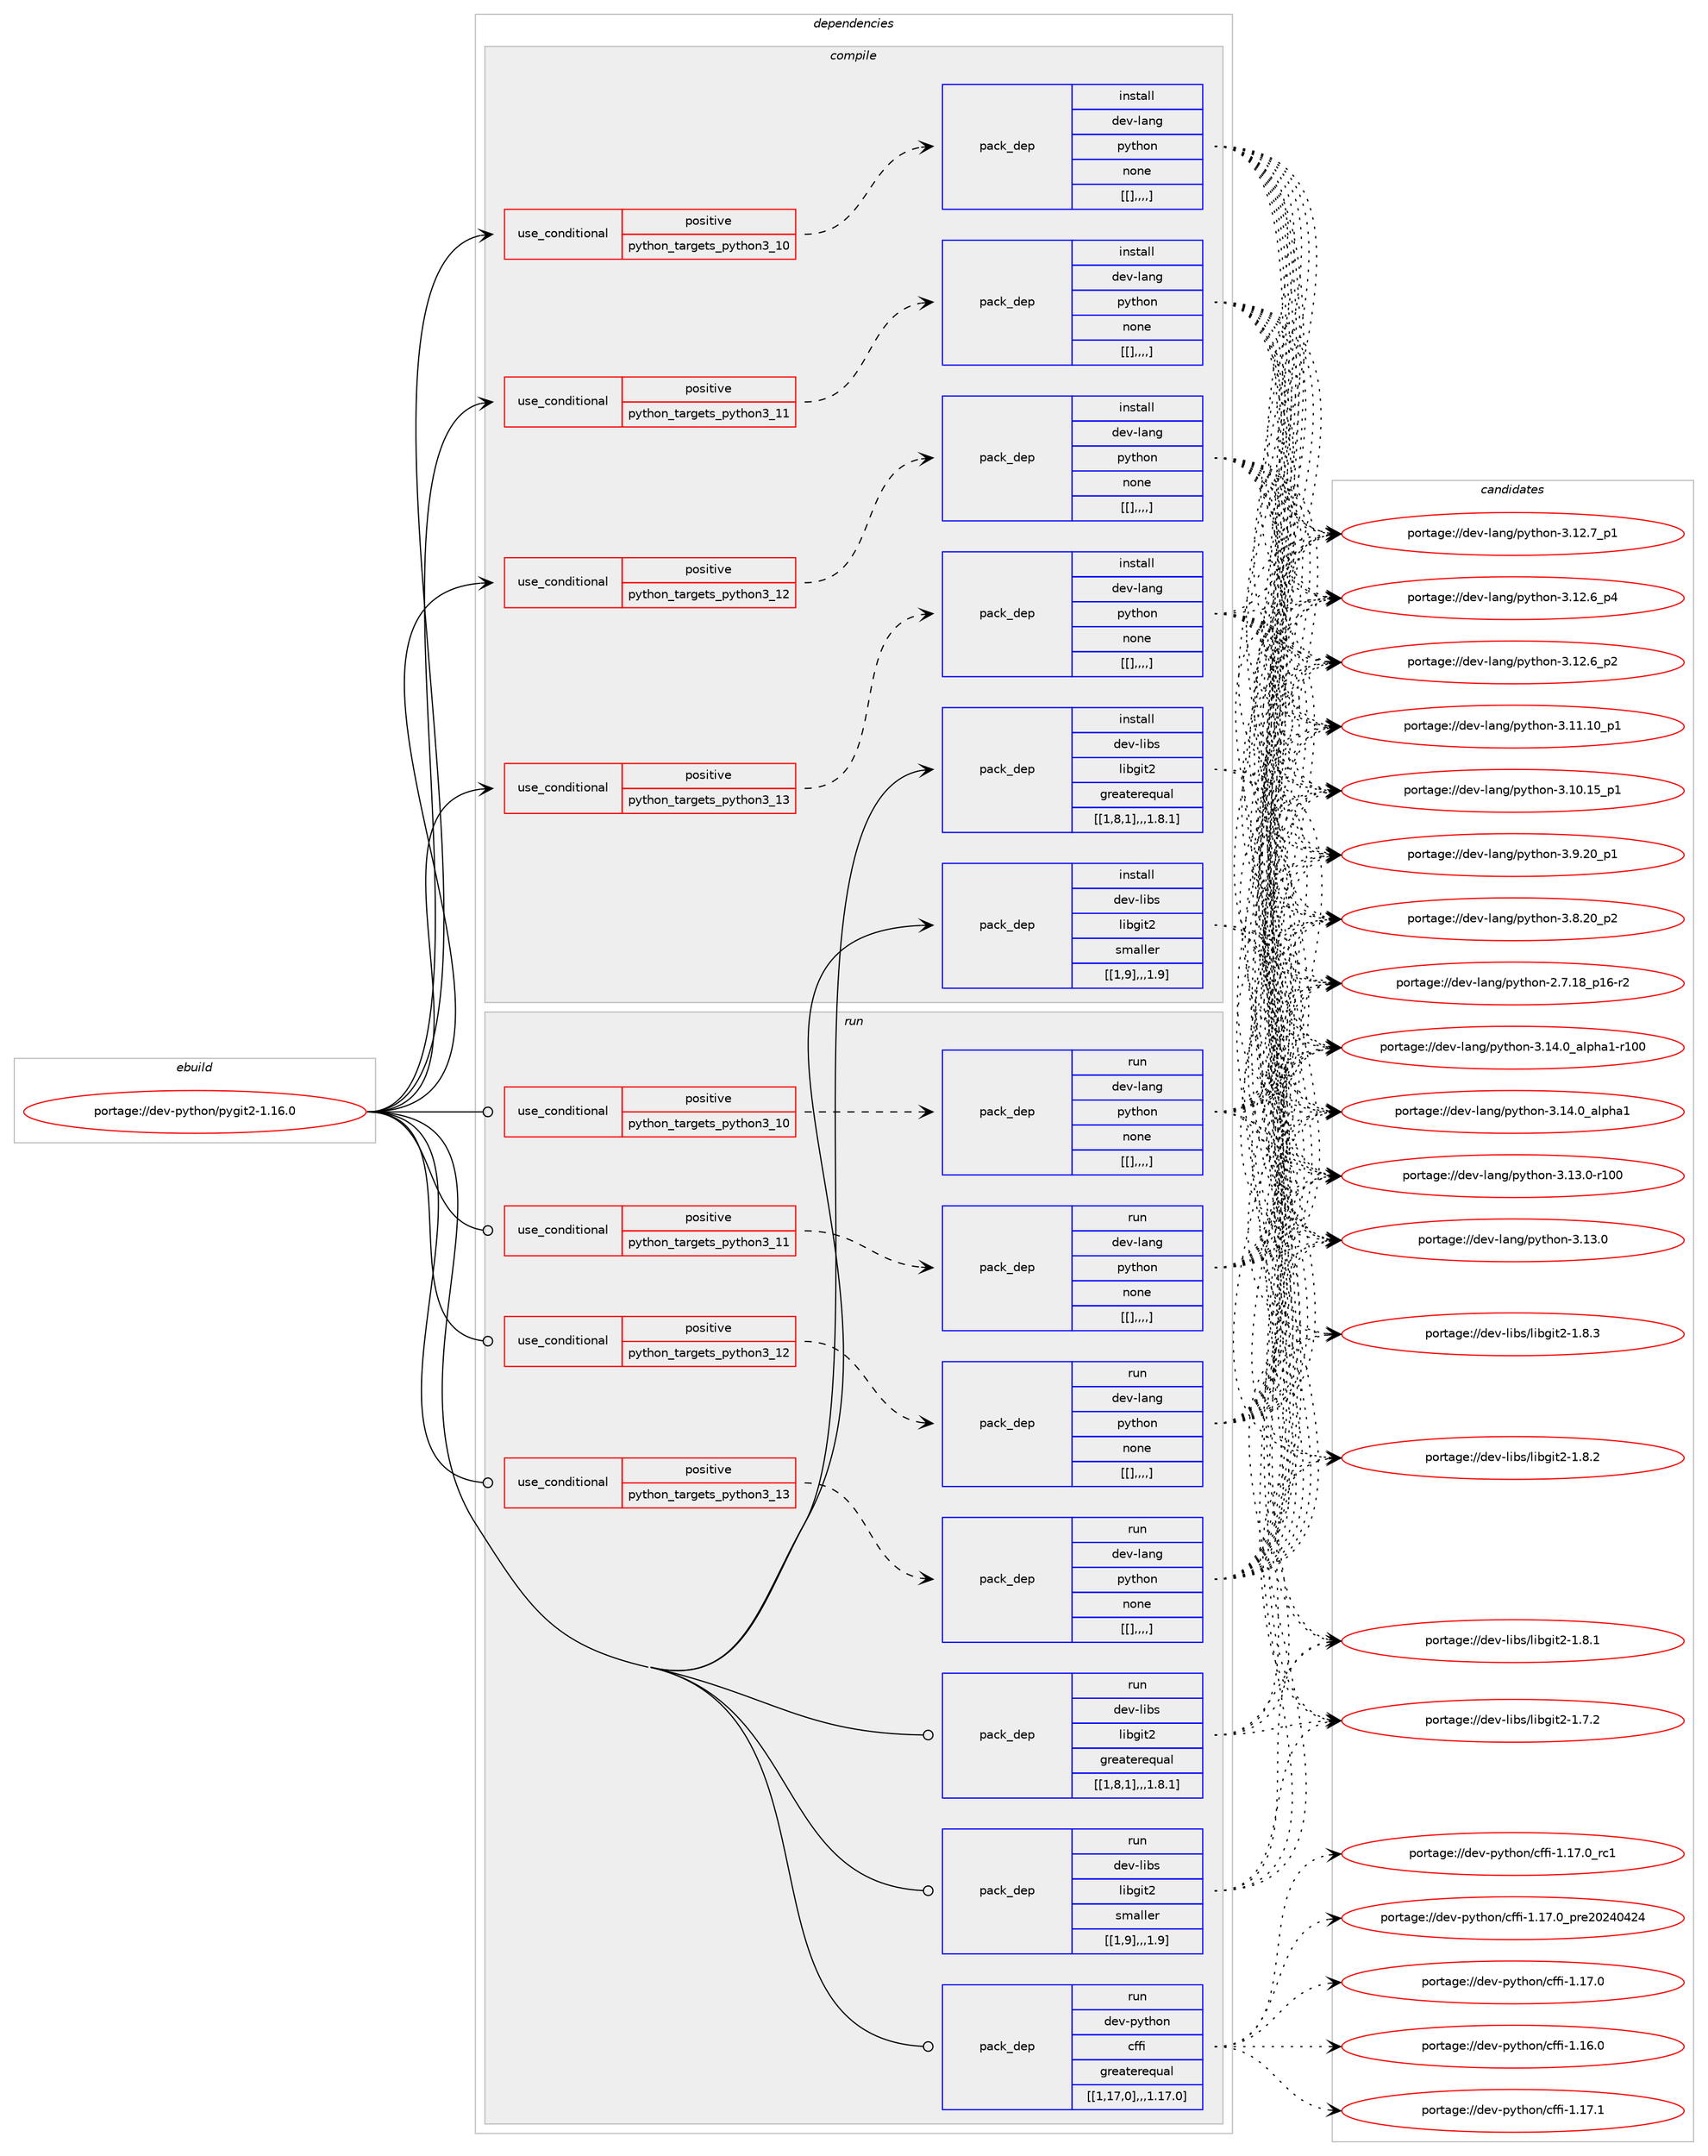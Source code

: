 digraph prolog {

# *************
# Graph options
# *************

newrank=true;
concentrate=true;
compound=true;
graph [rankdir=LR,fontname=Helvetica,fontsize=10,ranksep=1.5];#, ranksep=2.5, nodesep=0.2];
edge  [arrowhead=vee];
node  [fontname=Helvetica,fontsize=10];

# **********
# The ebuild
# **********

subgraph cluster_leftcol {
color=gray;
label=<<i>ebuild</i>>;
id [label="portage://dev-python/pygit2-1.16.0", color=red, width=4, href="../dev-python/pygit2-1.16.0.svg"];
}

# ****************
# The dependencies
# ****************

subgraph cluster_midcol {
color=gray;
label=<<i>dependencies</i>>;
subgraph cluster_compile {
fillcolor="#eeeeee";
style=filled;
label=<<i>compile</i>>;
subgraph cond39534 {
dependency163265 [label=<<TABLE BORDER="0" CELLBORDER="1" CELLSPACING="0" CELLPADDING="4"><TR><TD ROWSPAN="3" CELLPADDING="10">use_conditional</TD></TR><TR><TD>positive</TD></TR><TR><TD>python_targets_python3_10</TD></TR></TABLE>>, shape=none, color=red];
subgraph pack122387 {
dependency163268 [label=<<TABLE BORDER="0" CELLBORDER="1" CELLSPACING="0" CELLPADDING="4" WIDTH="220"><TR><TD ROWSPAN="6" CELLPADDING="30">pack_dep</TD></TR><TR><TD WIDTH="110">install</TD></TR><TR><TD>dev-lang</TD></TR><TR><TD>python</TD></TR><TR><TD>none</TD></TR><TR><TD>[[],,,,]</TD></TR></TABLE>>, shape=none, color=blue];
}
dependency163265:e -> dependency163268:w [weight=20,style="dashed",arrowhead="vee"];
}
id:e -> dependency163265:w [weight=20,style="solid",arrowhead="vee"];
subgraph cond39563 {
dependency163364 [label=<<TABLE BORDER="0" CELLBORDER="1" CELLSPACING="0" CELLPADDING="4"><TR><TD ROWSPAN="3" CELLPADDING="10">use_conditional</TD></TR><TR><TD>positive</TD></TR><TR><TD>python_targets_python3_11</TD></TR></TABLE>>, shape=none, color=red];
subgraph pack122447 {
dependency163380 [label=<<TABLE BORDER="0" CELLBORDER="1" CELLSPACING="0" CELLPADDING="4" WIDTH="220"><TR><TD ROWSPAN="6" CELLPADDING="30">pack_dep</TD></TR><TR><TD WIDTH="110">install</TD></TR><TR><TD>dev-lang</TD></TR><TR><TD>python</TD></TR><TR><TD>none</TD></TR><TR><TD>[[],,,,]</TD></TR></TABLE>>, shape=none, color=blue];
}
dependency163364:e -> dependency163380:w [weight=20,style="dashed",arrowhead="vee"];
}
id:e -> dependency163364:w [weight=20,style="solid",arrowhead="vee"];
subgraph cond39626 {
dependency163419 [label=<<TABLE BORDER="0" CELLBORDER="1" CELLSPACING="0" CELLPADDING="4"><TR><TD ROWSPAN="3" CELLPADDING="10">use_conditional</TD></TR><TR><TD>positive</TD></TR><TR><TD>python_targets_python3_12</TD></TR></TABLE>>, shape=none, color=red];
subgraph pack122475 {
dependency163476 [label=<<TABLE BORDER="0" CELLBORDER="1" CELLSPACING="0" CELLPADDING="4" WIDTH="220"><TR><TD ROWSPAN="6" CELLPADDING="30">pack_dep</TD></TR><TR><TD WIDTH="110">install</TD></TR><TR><TD>dev-lang</TD></TR><TR><TD>python</TD></TR><TR><TD>none</TD></TR><TR><TD>[[],,,,]</TD></TR></TABLE>>, shape=none, color=blue];
}
dependency163419:e -> dependency163476:w [weight=20,style="dashed",arrowhead="vee"];
}
id:e -> dependency163419:w [weight=20,style="solid",arrowhead="vee"];
subgraph cond39669 {
dependency163519 [label=<<TABLE BORDER="0" CELLBORDER="1" CELLSPACING="0" CELLPADDING="4"><TR><TD ROWSPAN="3" CELLPADDING="10">use_conditional</TD></TR><TR><TD>positive</TD></TR><TR><TD>python_targets_python3_13</TD></TR></TABLE>>, shape=none, color=red];
subgraph pack122539 {
dependency163667 [label=<<TABLE BORDER="0" CELLBORDER="1" CELLSPACING="0" CELLPADDING="4" WIDTH="220"><TR><TD ROWSPAN="6" CELLPADDING="30">pack_dep</TD></TR><TR><TD WIDTH="110">install</TD></TR><TR><TD>dev-lang</TD></TR><TR><TD>python</TD></TR><TR><TD>none</TD></TR><TR><TD>[[],,,,]</TD></TR></TABLE>>, shape=none, color=blue];
}
dependency163519:e -> dependency163667:w [weight=20,style="dashed",arrowhead="vee"];
}
id:e -> dependency163519:w [weight=20,style="solid",arrowhead="vee"];
subgraph pack122622 {
dependency163671 [label=<<TABLE BORDER="0" CELLBORDER="1" CELLSPACING="0" CELLPADDING="4" WIDTH="220"><TR><TD ROWSPAN="6" CELLPADDING="30">pack_dep</TD></TR><TR><TD WIDTH="110">install</TD></TR><TR><TD>dev-libs</TD></TR><TR><TD>libgit2</TD></TR><TR><TD>greaterequal</TD></TR><TR><TD>[[1,8,1],,,1.8.1]</TD></TR></TABLE>>, shape=none, color=blue];
}
id:e -> dependency163671:w [weight=20,style="solid",arrowhead="vee"];
subgraph pack122624 {
dependency163696 [label=<<TABLE BORDER="0" CELLBORDER="1" CELLSPACING="0" CELLPADDING="4" WIDTH="220"><TR><TD ROWSPAN="6" CELLPADDING="30">pack_dep</TD></TR><TR><TD WIDTH="110">install</TD></TR><TR><TD>dev-libs</TD></TR><TR><TD>libgit2</TD></TR><TR><TD>smaller</TD></TR><TR><TD>[[1,9],,,1.9]</TD></TR></TABLE>>, shape=none, color=blue];
}
id:e -> dependency163696:w [weight=20,style="solid",arrowhead="vee"];
}
subgraph cluster_compileandrun {
fillcolor="#eeeeee";
style=filled;
label=<<i>compile and run</i>>;
}
subgraph cluster_run {
fillcolor="#eeeeee";
style=filled;
label=<<i>run</i>>;
subgraph cond39746 {
dependency163755 [label=<<TABLE BORDER="0" CELLBORDER="1" CELLSPACING="0" CELLPADDING="4"><TR><TD ROWSPAN="3" CELLPADDING="10">use_conditional</TD></TR><TR><TD>positive</TD></TR><TR><TD>python_targets_python3_10</TD></TR></TABLE>>, shape=none, color=red];
subgraph pack122665 {
dependency163774 [label=<<TABLE BORDER="0" CELLBORDER="1" CELLSPACING="0" CELLPADDING="4" WIDTH="220"><TR><TD ROWSPAN="6" CELLPADDING="30">pack_dep</TD></TR><TR><TD WIDTH="110">run</TD></TR><TR><TD>dev-lang</TD></TR><TR><TD>python</TD></TR><TR><TD>none</TD></TR><TR><TD>[[],,,,]</TD></TR></TABLE>>, shape=none, color=blue];
}
dependency163755:e -> dependency163774:w [weight=20,style="dashed",arrowhead="vee"];
}
id:e -> dependency163755:w [weight=20,style="solid",arrowhead="odot"];
subgraph cond39780 {
dependency163788 [label=<<TABLE BORDER="0" CELLBORDER="1" CELLSPACING="0" CELLPADDING="4"><TR><TD ROWSPAN="3" CELLPADDING="10">use_conditional</TD></TR><TR><TD>positive</TD></TR><TR><TD>python_targets_python3_11</TD></TR></TABLE>>, shape=none, color=red];
subgraph pack122697 {
dependency163814 [label=<<TABLE BORDER="0" CELLBORDER="1" CELLSPACING="0" CELLPADDING="4" WIDTH="220"><TR><TD ROWSPAN="6" CELLPADDING="30">pack_dep</TD></TR><TR><TD WIDTH="110">run</TD></TR><TR><TD>dev-lang</TD></TR><TR><TD>python</TD></TR><TR><TD>none</TD></TR><TR><TD>[[],,,,]</TD></TR></TABLE>>, shape=none, color=blue];
}
dependency163788:e -> dependency163814:w [weight=20,style="dashed",arrowhead="vee"];
}
id:e -> dependency163788:w [weight=20,style="solid",arrowhead="odot"];
subgraph cond39797 {
dependency163820 [label=<<TABLE BORDER="0" CELLBORDER="1" CELLSPACING="0" CELLPADDING="4"><TR><TD ROWSPAN="3" CELLPADDING="10">use_conditional</TD></TR><TR><TD>positive</TD></TR><TR><TD>python_targets_python3_12</TD></TR></TABLE>>, shape=none, color=red];
subgraph pack122701 {
dependency163823 [label=<<TABLE BORDER="0" CELLBORDER="1" CELLSPACING="0" CELLPADDING="4" WIDTH="220"><TR><TD ROWSPAN="6" CELLPADDING="30">pack_dep</TD></TR><TR><TD WIDTH="110">run</TD></TR><TR><TD>dev-lang</TD></TR><TR><TD>python</TD></TR><TR><TD>none</TD></TR><TR><TD>[[],,,,]</TD></TR></TABLE>>, shape=none, color=blue];
}
dependency163820:e -> dependency163823:w [weight=20,style="dashed",arrowhead="vee"];
}
id:e -> dependency163820:w [weight=20,style="solid",arrowhead="odot"];
subgraph cond39831 {
dependency163896 [label=<<TABLE BORDER="0" CELLBORDER="1" CELLSPACING="0" CELLPADDING="4"><TR><TD ROWSPAN="3" CELLPADDING="10">use_conditional</TD></TR><TR><TD>positive</TD></TR><TR><TD>python_targets_python3_13</TD></TR></TABLE>>, shape=none, color=red];
subgraph pack122759 {
dependency163938 [label=<<TABLE BORDER="0" CELLBORDER="1" CELLSPACING="0" CELLPADDING="4" WIDTH="220"><TR><TD ROWSPAN="6" CELLPADDING="30">pack_dep</TD></TR><TR><TD WIDTH="110">run</TD></TR><TR><TD>dev-lang</TD></TR><TR><TD>python</TD></TR><TR><TD>none</TD></TR><TR><TD>[[],,,,]</TD></TR></TABLE>>, shape=none, color=blue];
}
dependency163896:e -> dependency163938:w [weight=20,style="dashed",arrowhead="vee"];
}
id:e -> dependency163896:w [weight=20,style="solid",arrowhead="odot"];
subgraph pack122770 {
dependency163945 [label=<<TABLE BORDER="0" CELLBORDER="1" CELLSPACING="0" CELLPADDING="4" WIDTH="220"><TR><TD ROWSPAN="6" CELLPADDING="30">pack_dep</TD></TR><TR><TD WIDTH="110">run</TD></TR><TR><TD>dev-libs</TD></TR><TR><TD>libgit2</TD></TR><TR><TD>greaterequal</TD></TR><TR><TD>[[1,8,1],,,1.8.1]</TD></TR></TABLE>>, shape=none, color=blue];
}
id:e -> dependency163945:w [weight=20,style="solid",arrowhead="odot"];
subgraph pack122789 {
dependency164004 [label=<<TABLE BORDER="0" CELLBORDER="1" CELLSPACING="0" CELLPADDING="4" WIDTH="220"><TR><TD ROWSPAN="6" CELLPADDING="30">pack_dep</TD></TR><TR><TD WIDTH="110">run</TD></TR><TR><TD>dev-libs</TD></TR><TR><TD>libgit2</TD></TR><TR><TD>smaller</TD></TR><TR><TD>[[1,9],,,1.9]</TD></TR></TABLE>>, shape=none, color=blue];
}
id:e -> dependency164004:w [weight=20,style="solid",arrowhead="odot"];
subgraph pack122843 {
dependency164066 [label=<<TABLE BORDER="0" CELLBORDER="1" CELLSPACING="0" CELLPADDING="4" WIDTH="220"><TR><TD ROWSPAN="6" CELLPADDING="30">pack_dep</TD></TR><TR><TD WIDTH="110">run</TD></TR><TR><TD>dev-python</TD></TR><TR><TD>cffi</TD></TR><TR><TD>greaterequal</TD></TR><TR><TD>[[1,17,0],,,1.17.0]</TD></TR></TABLE>>, shape=none, color=blue];
}
id:e -> dependency164066:w [weight=20,style="solid",arrowhead="odot"];
}
}

# **************
# The candidates
# **************

subgraph cluster_choices {
rank=same;
color=gray;
label=<<i>candidates</i>>;

subgraph choice122558 {
color=black;
nodesep=1;
choice100101118451089711010347112121116104111110455146495246489597108112104974945114494848 [label="portage://dev-lang/python-3.14.0_alpha1-r100", color=red, width=4,href="../dev-lang/python-3.14.0_alpha1-r100.svg"];
choice1001011184510897110103471121211161041111104551464952464895971081121049749 [label="portage://dev-lang/python-3.14.0_alpha1", color=red, width=4,href="../dev-lang/python-3.14.0_alpha1.svg"];
choice1001011184510897110103471121211161041111104551464951464845114494848 [label="portage://dev-lang/python-3.13.0-r100", color=red, width=4,href="../dev-lang/python-3.13.0-r100.svg"];
choice10010111845108971101034711212111610411111045514649514648 [label="portage://dev-lang/python-3.13.0", color=red, width=4,href="../dev-lang/python-3.13.0.svg"];
choice100101118451089711010347112121116104111110455146495046559511249 [label="portage://dev-lang/python-3.12.7_p1", color=red, width=4,href="../dev-lang/python-3.12.7_p1.svg"];
choice100101118451089711010347112121116104111110455146495046549511252 [label="portage://dev-lang/python-3.12.6_p4", color=red, width=4,href="../dev-lang/python-3.12.6_p4.svg"];
choice100101118451089711010347112121116104111110455146495046549511250 [label="portage://dev-lang/python-3.12.6_p2", color=red, width=4,href="../dev-lang/python-3.12.6_p2.svg"];
choice10010111845108971101034711212111610411111045514649494649489511249 [label="portage://dev-lang/python-3.11.10_p1", color=red, width=4,href="../dev-lang/python-3.11.10_p1.svg"];
choice10010111845108971101034711212111610411111045514649484649539511249 [label="portage://dev-lang/python-3.10.15_p1", color=red, width=4,href="../dev-lang/python-3.10.15_p1.svg"];
choice100101118451089711010347112121116104111110455146574650489511249 [label="portage://dev-lang/python-3.9.20_p1", color=red, width=4,href="../dev-lang/python-3.9.20_p1.svg"];
choice100101118451089711010347112121116104111110455146564650489511250 [label="portage://dev-lang/python-3.8.20_p2", color=red, width=4,href="../dev-lang/python-3.8.20_p2.svg"];
choice100101118451089711010347112121116104111110455046554649569511249544511450 [label="portage://dev-lang/python-2.7.18_p16-r2", color=red, width=4,href="../dev-lang/python-2.7.18_p16-r2.svg"];
dependency163268:e -> choice100101118451089711010347112121116104111110455146495246489597108112104974945114494848:w [style=dotted,weight="100"];
dependency163268:e -> choice1001011184510897110103471121211161041111104551464952464895971081121049749:w [style=dotted,weight="100"];
dependency163268:e -> choice1001011184510897110103471121211161041111104551464951464845114494848:w [style=dotted,weight="100"];
dependency163268:e -> choice10010111845108971101034711212111610411111045514649514648:w [style=dotted,weight="100"];
dependency163268:e -> choice100101118451089711010347112121116104111110455146495046559511249:w [style=dotted,weight="100"];
dependency163268:e -> choice100101118451089711010347112121116104111110455146495046549511252:w [style=dotted,weight="100"];
dependency163268:e -> choice100101118451089711010347112121116104111110455146495046549511250:w [style=dotted,weight="100"];
dependency163268:e -> choice10010111845108971101034711212111610411111045514649494649489511249:w [style=dotted,weight="100"];
dependency163268:e -> choice10010111845108971101034711212111610411111045514649484649539511249:w [style=dotted,weight="100"];
dependency163268:e -> choice100101118451089711010347112121116104111110455146574650489511249:w [style=dotted,weight="100"];
dependency163268:e -> choice100101118451089711010347112121116104111110455146564650489511250:w [style=dotted,weight="100"];
dependency163268:e -> choice100101118451089711010347112121116104111110455046554649569511249544511450:w [style=dotted,weight="100"];
}
subgraph choice122567 {
color=black;
nodesep=1;
choice100101118451089711010347112121116104111110455146495246489597108112104974945114494848 [label="portage://dev-lang/python-3.14.0_alpha1-r100", color=red, width=4,href="../dev-lang/python-3.14.0_alpha1-r100.svg"];
choice1001011184510897110103471121211161041111104551464952464895971081121049749 [label="portage://dev-lang/python-3.14.0_alpha1", color=red, width=4,href="../dev-lang/python-3.14.0_alpha1.svg"];
choice1001011184510897110103471121211161041111104551464951464845114494848 [label="portage://dev-lang/python-3.13.0-r100", color=red, width=4,href="../dev-lang/python-3.13.0-r100.svg"];
choice10010111845108971101034711212111610411111045514649514648 [label="portage://dev-lang/python-3.13.0", color=red, width=4,href="../dev-lang/python-3.13.0.svg"];
choice100101118451089711010347112121116104111110455146495046559511249 [label="portage://dev-lang/python-3.12.7_p1", color=red, width=4,href="../dev-lang/python-3.12.7_p1.svg"];
choice100101118451089711010347112121116104111110455146495046549511252 [label="portage://dev-lang/python-3.12.6_p4", color=red, width=4,href="../dev-lang/python-3.12.6_p4.svg"];
choice100101118451089711010347112121116104111110455146495046549511250 [label="portage://dev-lang/python-3.12.6_p2", color=red, width=4,href="../dev-lang/python-3.12.6_p2.svg"];
choice10010111845108971101034711212111610411111045514649494649489511249 [label="portage://dev-lang/python-3.11.10_p1", color=red, width=4,href="../dev-lang/python-3.11.10_p1.svg"];
choice10010111845108971101034711212111610411111045514649484649539511249 [label="portage://dev-lang/python-3.10.15_p1", color=red, width=4,href="../dev-lang/python-3.10.15_p1.svg"];
choice100101118451089711010347112121116104111110455146574650489511249 [label="portage://dev-lang/python-3.9.20_p1", color=red, width=4,href="../dev-lang/python-3.9.20_p1.svg"];
choice100101118451089711010347112121116104111110455146564650489511250 [label="portage://dev-lang/python-3.8.20_p2", color=red, width=4,href="../dev-lang/python-3.8.20_p2.svg"];
choice100101118451089711010347112121116104111110455046554649569511249544511450 [label="portage://dev-lang/python-2.7.18_p16-r2", color=red, width=4,href="../dev-lang/python-2.7.18_p16-r2.svg"];
dependency163380:e -> choice100101118451089711010347112121116104111110455146495246489597108112104974945114494848:w [style=dotted,weight="100"];
dependency163380:e -> choice1001011184510897110103471121211161041111104551464952464895971081121049749:w [style=dotted,weight="100"];
dependency163380:e -> choice1001011184510897110103471121211161041111104551464951464845114494848:w [style=dotted,weight="100"];
dependency163380:e -> choice10010111845108971101034711212111610411111045514649514648:w [style=dotted,weight="100"];
dependency163380:e -> choice100101118451089711010347112121116104111110455146495046559511249:w [style=dotted,weight="100"];
dependency163380:e -> choice100101118451089711010347112121116104111110455146495046549511252:w [style=dotted,weight="100"];
dependency163380:e -> choice100101118451089711010347112121116104111110455146495046549511250:w [style=dotted,weight="100"];
dependency163380:e -> choice10010111845108971101034711212111610411111045514649494649489511249:w [style=dotted,weight="100"];
dependency163380:e -> choice10010111845108971101034711212111610411111045514649484649539511249:w [style=dotted,weight="100"];
dependency163380:e -> choice100101118451089711010347112121116104111110455146574650489511249:w [style=dotted,weight="100"];
dependency163380:e -> choice100101118451089711010347112121116104111110455146564650489511250:w [style=dotted,weight="100"];
dependency163380:e -> choice100101118451089711010347112121116104111110455046554649569511249544511450:w [style=dotted,weight="100"];
}
subgraph choice122581 {
color=black;
nodesep=1;
choice100101118451089711010347112121116104111110455146495246489597108112104974945114494848 [label="portage://dev-lang/python-3.14.0_alpha1-r100", color=red, width=4,href="../dev-lang/python-3.14.0_alpha1-r100.svg"];
choice1001011184510897110103471121211161041111104551464952464895971081121049749 [label="portage://dev-lang/python-3.14.0_alpha1", color=red, width=4,href="../dev-lang/python-3.14.0_alpha1.svg"];
choice1001011184510897110103471121211161041111104551464951464845114494848 [label="portage://dev-lang/python-3.13.0-r100", color=red, width=4,href="../dev-lang/python-3.13.0-r100.svg"];
choice10010111845108971101034711212111610411111045514649514648 [label="portage://dev-lang/python-3.13.0", color=red, width=4,href="../dev-lang/python-3.13.0.svg"];
choice100101118451089711010347112121116104111110455146495046559511249 [label="portage://dev-lang/python-3.12.7_p1", color=red, width=4,href="../dev-lang/python-3.12.7_p1.svg"];
choice100101118451089711010347112121116104111110455146495046549511252 [label="portage://dev-lang/python-3.12.6_p4", color=red, width=4,href="../dev-lang/python-3.12.6_p4.svg"];
choice100101118451089711010347112121116104111110455146495046549511250 [label="portage://dev-lang/python-3.12.6_p2", color=red, width=4,href="../dev-lang/python-3.12.6_p2.svg"];
choice10010111845108971101034711212111610411111045514649494649489511249 [label="portage://dev-lang/python-3.11.10_p1", color=red, width=4,href="../dev-lang/python-3.11.10_p1.svg"];
choice10010111845108971101034711212111610411111045514649484649539511249 [label="portage://dev-lang/python-3.10.15_p1", color=red, width=4,href="../dev-lang/python-3.10.15_p1.svg"];
choice100101118451089711010347112121116104111110455146574650489511249 [label="portage://dev-lang/python-3.9.20_p1", color=red, width=4,href="../dev-lang/python-3.9.20_p1.svg"];
choice100101118451089711010347112121116104111110455146564650489511250 [label="portage://dev-lang/python-3.8.20_p2", color=red, width=4,href="../dev-lang/python-3.8.20_p2.svg"];
choice100101118451089711010347112121116104111110455046554649569511249544511450 [label="portage://dev-lang/python-2.7.18_p16-r2", color=red, width=4,href="../dev-lang/python-2.7.18_p16-r2.svg"];
dependency163476:e -> choice100101118451089711010347112121116104111110455146495246489597108112104974945114494848:w [style=dotted,weight="100"];
dependency163476:e -> choice1001011184510897110103471121211161041111104551464952464895971081121049749:w [style=dotted,weight="100"];
dependency163476:e -> choice1001011184510897110103471121211161041111104551464951464845114494848:w [style=dotted,weight="100"];
dependency163476:e -> choice10010111845108971101034711212111610411111045514649514648:w [style=dotted,weight="100"];
dependency163476:e -> choice100101118451089711010347112121116104111110455146495046559511249:w [style=dotted,weight="100"];
dependency163476:e -> choice100101118451089711010347112121116104111110455146495046549511252:w [style=dotted,weight="100"];
dependency163476:e -> choice100101118451089711010347112121116104111110455146495046549511250:w [style=dotted,weight="100"];
dependency163476:e -> choice10010111845108971101034711212111610411111045514649494649489511249:w [style=dotted,weight="100"];
dependency163476:e -> choice10010111845108971101034711212111610411111045514649484649539511249:w [style=dotted,weight="100"];
dependency163476:e -> choice100101118451089711010347112121116104111110455146574650489511249:w [style=dotted,weight="100"];
dependency163476:e -> choice100101118451089711010347112121116104111110455146564650489511250:w [style=dotted,weight="100"];
dependency163476:e -> choice100101118451089711010347112121116104111110455046554649569511249544511450:w [style=dotted,weight="100"];
}
subgraph choice122590 {
color=black;
nodesep=1;
choice100101118451089711010347112121116104111110455146495246489597108112104974945114494848 [label="portage://dev-lang/python-3.14.0_alpha1-r100", color=red, width=4,href="../dev-lang/python-3.14.0_alpha1-r100.svg"];
choice1001011184510897110103471121211161041111104551464952464895971081121049749 [label="portage://dev-lang/python-3.14.0_alpha1", color=red, width=4,href="../dev-lang/python-3.14.0_alpha1.svg"];
choice1001011184510897110103471121211161041111104551464951464845114494848 [label="portage://dev-lang/python-3.13.0-r100", color=red, width=4,href="../dev-lang/python-3.13.0-r100.svg"];
choice10010111845108971101034711212111610411111045514649514648 [label="portage://dev-lang/python-3.13.0", color=red, width=4,href="../dev-lang/python-3.13.0.svg"];
choice100101118451089711010347112121116104111110455146495046559511249 [label="portage://dev-lang/python-3.12.7_p1", color=red, width=4,href="../dev-lang/python-3.12.7_p1.svg"];
choice100101118451089711010347112121116104111110455146495046549511252 [label="portage://dev-lang/python-3.12.6_p4", color=red, width=4,href="../dev-lang/python-3.12.6_p4.svg"];
choice100101118451089711010347112121116104111110455146495046549511250 [label="portage://dev-lang/python-3.12.6_p2", color=red, width=4,href="../dev-lang/python-3.12.6_p2.svg"];
choice10010111845108971101034711212111610411111045514649494649489511249 [label="portage://dev-lang/python-3.11.10_p1", color=red, width=4,href="../dev-lang/python-3.11.10_p1.svg"];
choice10010111845108971101034711212111610411111045514649484649539511249 [label="portage://dev-lang/python-3.10.15_p1", color=red, width=4,href="../dev-lang/python-3.10.15_p1.svg"];
choice100101118451089711010347112121116104111110455146574650489511249 [label="portage://dev-lang/python-3.9.20_p1", color=red, width=4,href="../dev-lang/python-3.9.20_p1.svg"];
choice100101118451089711010347112121116104111110455146564650489511250 [label="portage://dev-lang/python-3.8.20_p2", color=red, width=4,href="../dev-lang/python-3.8.20_p2.svg"];
choice100101118451089711010347112121116104111110455046554649569511249544511450 [label="portage://dev-lang/python-2.7.18_p16-r2", color=red, width=4,href="../dev-lang/python-2.7.18_p16-r2.svg"];
dependency163667:e -> choice100101118451089711010347112121116104111110455146495246489597108112104974945114494848:w [style=dotted,weight="100"];
dependency163667:e -> choice1001011184510897110103471121211161041111104551464952464895971081121049749:w [style=dotted,weight="100"];
dependency163667:e -> choice1001011184510897110103471121211161041111104551464951464845114494848:w [style=dotted,weight="100"];
dependency163667:e -> choice10010111845108971101034711212111610411111045514649514648:w [style=dotted,weight="100"];
dependency163667:e -> choice100101118451089711010347112121116104111110455146495046559511249:w [style=dotted,weight="100"];
dependency163667:e -> choice100101118451089711010347112121116104111110455146495046549511252:w [style=dotted,weight="100"];
dependency163667:e -> choice100101118451089711010347112121116104111110455146495046549511250:w [style=dotted,weight="100"];
dependency163667:e -> choice10010111845108971101034711212111610411111045514649494649489511249:w [style=dotted,weight="100"];
dependency163667:e -> choice10010111845108971101034711212111610411111045514649484649539511249:w [style=dotted,weight="100"];
dependency163667:e -> choice100101118451089711010347112121116104111110455146574650489511249:w [style=dotted,weight="100"];
dependency163667:e -> choice100101118451089711010347112121116104111110455146564650489511250:w [style=dotted,weight="100"];
dependency163667:e -> choice100101118451089711010347112121116104111110455046554649569511249544511450:w [style=dotted,weight="100"];
}
subgraph choice122598 {
color=black;
nodesep=1;
choice1001011184510810598115471081059810310511650454946564651 [label="portage://dev-libs/libgit2-1.8.3", color=red, width=4,href="../dev-libs/libgit2-1.8.3.svg"];
choice1001011184510810598115471081059810310511650454946564650 [label="portage://dev-libs/libgit2-1.8.2", color=red, width=4,href="../dev-libs/libgit2-1.8.2.svg"];
choice1001011184510810598115471081059810310511650454946564649 [label="portage://dev-libs/libgit2-1.8.1", color=red, width=4,href="../dev-libs/libgit2-1.8.1.svg"];
choice1001011184510810598115471081059810310511650454946554650 [label="portage://dev-libs/libgit2-1.7.2", color=red, width=4,href="../dev-libs/libgit2-1.7.2.svg"];
dependency163671:e -> choice1001011184510810598115471081059810310511650454946564651:w [style=dotted,weight="100"];
dependency163671:e -> choice1001011184510810598115471081059810310511650454946564650:w [style=dotted,weight="100"];
dependency163671:e -> choice1001011184510810598115471081059810310511650454946564649:w [style=dotted,weight="100"];
dependency163671:e -> choice1001011184510810598115471081059810310511650454946554650:w [style=dotted,weight="100"];
}
subgraph choice122601 {
color=black;
nodesep=1;
choice1001011184510810598115471081059810310511650454946564651 [label="portage://dev-libs/libgit2-1.8.3", color=red, width=4,href="../dev-libs/libgit2-1.8.3.svg"];
choice1001011184510810598115471081059810310511650454946564650 [label="portage://dev-libs/libgit2-1.8.2", color=red, width=4,href="../dev-libs/libgit2-1.8.2.svg"];
choice1001011184510810598115471081059810310511650454946564649 [label="portage://dev-libs/libgit2-1.8.1", color=red, width=4,href="../dev-libs/libgit2-1.8.1.svg"];
choice1001011184510810598115471081059810310511650454946554650 [label="portage://dev-libs/libgit2-1.7.2", color=red, width=4,href="../dev-libs/libgit2-1.7.2.svg"];
dependency163696:e -> choice1001011184510810598115471081059810310511650454946564651:w [style=dotted,weight="100"];
dependency163696:e -> choice1001011184510810598115471081059810310511650454946564650:w [style=dotted,weight="100"];
dependency163696:e -> choice1001011184510810598115471081059810310511650454946564649:w [style=dotted,weight="100"];
dependency163696:e -> choice1001011184510810598115471081059810310511650454946554650:w [style=dotted,weight="100"];
}
subgraph choice122612 {
color=black;
nodesep=1;
choice100101118451089711010347112121116104111110455146495246489597108112104974945114494848 [label="portage://dev-lang/python-3.14.0_alpha1-r100", color=red, width=4,href="../dev-lang/python-3.14.0_alpha1-r100.svg"];
choice1001011184510897110103471121211161041111104551464952464895971081121049749 [label="portage://dev-lang/python-3.14.0_alpha1", color=red, width=4,href="../dev-lang/python-3.14.0_alpha1.svg"];
choice1001011184510897110103471121211161041111104551464951464845114494848 [label="portage://dev-lang/python-3.13.0-r100", color=red, width=4,href="../dev-lang/python-3.13.0-r100.svg"];
choice10010111845108971101034711212111610411111045514649514648 [label="portage://dev-lang/python-3.13.0", color=red, width=4,href="../dev-lang/python-3.13.0.svg"];
choice100101118451089711010347112121116104111110455146495046559511249 [label="portage://dev-lang/python-3.12.7_p1", color=red, width=4,href="../dev-lang/python-3.12.7_p1.svg"];
choice100101118451089711010347112121116104111110455146495046549511252 [label="portage://dev-lang/python-3.12.6_p4", color=red, width=4,href="../dev-lang/python-3.12.6_p4.svg"];
choice100101118451089711010347112121116104111110455146495046549511250 [label="portage://dev-lang/python-3.12.6_p2", color=red, width=4,href="../dev-lang/python-3.12.6_p2.svg"];
choice10010111845108971101034711212111610411111045514649494649489511249 [label="portage://dev-lang/python-3.11.10_p1", color=red, width=4,href="../dev-lang/python-3.11.10_p1.svg"];
choice10010111845108971101034711212111610411111045514649484649539511249 [label="portage://dev-lang/python-3.10.15_p1", color=red, width=4,href="../dev-lang/python-3.10.15_p1.svg"];
choice100101118451089711010347112121116104111110455146574650489511249 [label="portage://dev-lang/python-3.9.20_p1", color=red, width=4,href="../dev-lang/python-3.9.20_p1.svg"];
choice100101118451089711010347112121116104111110455146564650489511250 [label="portage://dev-lang/python-3.8.20_p2", color=red, width=4,href="../dev-lang/python-3.8.20_p2.svg"];
choice100101118451089711010347112121116104111110455046554649569511249544511450 [label="portage://dev-lang/python-2.7.18_p16-r2", color=red, width=4,href="../dev-lang/python-2.7.18_p16-r2.svg"];
dependency163774:e -> choice100101118451089711010347112121116104111110455146495246489597108112104974945114494848:w [style=dotted,weight="100"];
dependency163774:e -> choice1001011184510897110103471121211161041111104551464952464895971081121049749:w [style=dotted,weight="100"];
dependency163774:e -> choice1001011184510897110103471121211161041111104551464951464845114494848:w [style=dotted,weight="100"];
dependency163774:e -> choice10010111845108971101034711212111610411111045514649514648:w [style=dotted,weight="100"];
dependency163774:e -> choice100101118451089711010347112121116104111110455146495046559511249:w [style=dotted,weight="100"];
dependency163774:e -> choice100101118451089711010347112121116104111110455146495046549511252:w [style=dotted,weight="100"];
dependency163774:e -> choice100101118451089711010347112121116104111110455146495046549511250:w [style=dotted,weight="100"];
dependency163774:e -> choice10010111845108971101034711212111610411111045514649494649489511249:w [style=dotted,weight="100"];
dependency163774:e -> choice10010111845108971101034711212111610411111045514649484649539511249:w [style=dotted,weight="100"];
dependency163774:e -> choice100101118451089711010347112121116104111110455146574650489511249:w [style=dotted,weight="100"];
dependency163774:e -> choice100101118451089711010347112121116104111110455146564650489511250:w [style=dotted,weight="100"];
dependency163774:e -> choice100101118451089711010347112121116104111110455046554649569511249544511450:w [style=dotted,weight="100"];
}
subgraph choice122622 {
color=black;
nodesep=1;
choice100101118451089711010347112121116104111110455146495246489597108112104974945114494848 [label="portage://dev-lang/python-3.14.0_alpha1-r100", color=red, width=4,href="../dev-lang/python-3.14.0_alpha1-r100.svg"];
choice1001011184510897110103471121211161041111104551464952464895971081121049749 [label="portage://dev-lang/python-3.14.0_alpha1", color=red, width=4,href="../dev-lang/python-3.14.0_alpha1.svg"];
choice1001011184510897110103471121211161041111104551464951464845114494848 [label="portage://dev-lang/python-3.13.0-r100", color=red, width=4,href="../dev-lang/python-3.13.0-r100.svg"];
choice10010111845108971101034711212111610411111045514649514648 [label="portage://dev-lang/python-3.13.0", color=red, width=4,href="../dev-lang/python-3.13.0.svg"];
choice100101118451089711010347112121116104111110455146495046559511249 [label="portage://dev-lang/python-3.12.7_p1", color=red, width=4,href="../dev-lang/python-3.12.7_p1.svg"];
choice100101118451089711010347112121116104111110455146495046549511252 [label="portage://dev-lang/python-3.12.6_p4", color=red, width=4,href="../dev-lang/python-3.12.6_p4.svg"];
choice100101118451089711010347112121116104111110455146495046549511250 [label="portage://dev-lang/python-3.12.6_p2", color=red, width=4,href="../dev-lang/python-3.12.6_p2.svg"];
choice10010111845108971101034711212111610411111045514649494649489511249 [label="portage://dev-lang/python-3.11.10_p1", color=red, width=4,href="../dev-lang/python-3.11.10_p1.svg"];
choice10010111845108971101034711212111610411111045514649484649539511249 [label="portage://dev-lang/python-3.10.15_p1", color=red, width=4,href="../dev-lang/python-3.10.15_p1.svg"];
choice100101118451089711010347112121116104111110455146574650489511249 [label="portage://dev-lang/python-3.9.20_p1", color=red, width=4,href="../dev-lang/python-3.9.20_p1.svg"];
choice100101118451089711010347112121116104111110455146564650489511250 [label="portage://dev-lang/python-3.8.20_p2", color=red, width=4,href="../dev-lang/python-3.8.20_p2.svg"];
choice100101118451089711010347112121116104111110455046554649569511249544511450 [label="portage://dev-lang/python-2.7.18_p16-r2", color=red, width=4,href="../dev-lang/python-2.7.18_p16-r2.svg"];
dependency163814:e -> choice100101118451089711010347112121116104111110455146495246489597108112104974945114494848:w [style=dotted,weight="100"];
dependency163814:e -> choice1001011184510897110103471121211161041111104551464952464895971081121049749:w [style=dotted,weight="100"];
dependency163814:e -> choice1001011184510897110103471121211161041111104551464951464845114494848:w [style=dotted,weight="100"];
dependency163814:e -> choice10010111845108971101034711212111610411111045514649514648:w [style=dotted,weight="100"];
dependency163814:e -> choice100101118451089711010347112121116104111110455146495046559511249:w [style=dotted,weight="100"];
dependency163814:e -> choice100101118451089711010347112121116104111110455146495046549511252:w [style=dotted,weight="100"];
dependency163814:e -> choice100101118451089711010347112121116104111110455146495046549511250:w [style=dotted,weight="100"];
dependency163814:e -> choice10010111845108971101034711212111610411111045514649494649489511249:w [style=dotted,weight="100"];
dependency163814:e -> choice10010111845108971101034711212111610411111045514649484649539511249:w [style=dotted,weight="100"];
dependency163814:e -> choice100101118451089711010347112121116104111110455146574650489511249:w [style=dotted,weight="100"];
dependency163814:e -> choice100101118451089711010347112121116104111110455146564650489511250:w [style=dotted,weight="100"];
dependency163814:e -> choice100101118451089711010347112121116104111110455046554649569511249544511450:w [style=dotted,weight="100"];
}
subgraph choice122651 {
color=black;
nodesep=1;
choice100101118451089711010347112121116104111110455146495246489597108112104974945114494848 [label="portage://dev-lang/python-3.14.0_alpha1-r100", color=red, width=4,href="../dev-lang/python-3.14.0_alpha1-r100.svg"];
choice1001011184510897110103471121211161041111104551464952464895971081121049749 [label="portage://dev-lang/python-3.14.0_alpha1", color=red, width=4,href="../dev-lang/python-3.14.0_alpha1.svg"];
choice1001011184510897110103471121211161041111104551464951464845114494848 [label="portage://dev-lang/python-3.13.0-r100", color=red, width=4,href="../dev-lang/python-3.13.0-r100.svg"];
choice10010111845108971101034711212111610411111045514649514648 [label="portage://dev-lang/python-3.13.0", color=red, width=4,href="../dev-lang/python-3.13.0.svg"];
choice100101118451089711010347112121116104111110455146495046559511249 [label="portage://dev-lang/python-3.12.7_p1", color=red, width=4,href="../dev-lang/python-3.12.7_p1.svg"];
choice100101118451089711010347112121116104111110455146495046549511252 [label="portage://dev-lang/python-3.12.6_p4", color=red, width=4,href="../dev-lang/python-3.12.6_p4.svg"];
choice100101118451089711010347112121116104111110455146495046549511250 [label="portage://dev-lang/python-3.12.6_p2", color=red, width=4,href="../dev-lang/python-3.12.6_p2.svg"];
choice10010111845108971101034711212111610411111045514649494649489511249 [label="portage://dev-lang/python-3.11.10_p1", color=red, width=4,href="../dev-lang/python-3.11.10_p1.svg"];
choice10010111845108971101034711212111610411111045514649484649539511249 [label="portage://dev-lang/python-3.10.15_p1", color=red, width=4,href="../dev-lang/python-3.10.15_p1.svg"];
choice100101118451089711010347112121116104111110455146574650489511249 [label="portage://dev-lang/python-3.9.20_p1", color=red, width=4,href="../dev-lang/python-3.9.20_p1.svg"];
choice100101118451089711010347112121116104111110455146564650489511250 [label="portage://dev-lang/python-3.8.20_p2", color=red, width=4,href="../dev-lang/python-3.8.20_p2.svg"];
choice100101118451089711010347112121116104111110455046554649569511249544511450 [label="portage://dev-lang/python-2.7.18_p16-r2", color=red, width=4,href="../dev-lang/python-2.7.18_p16-r2.svg"];
dependency163823:e -> choice100101118451089711010347112121116104111110455146495246489597108112104974945114494848:w [style=dotted,weight="100"];
dependency163823:e -> choice1001011184510897110103471121211161041111104551464952464895971081121049749:w [style=dotted,weight="100"];
dependency163823:e -> choice1001011184510897110103471121211161041111104551464951464845114494848:w [style=dotted,weight="100"];
dependency163823:e -> choice10010111845108971101034711212111610411111045514649514648:w [style=dotted,weight="100"];
dependency163823:e -> choice100101118451089711010347112121116104111110455146495046559511249:w [style=dotted,weight="100"];
dependency163823:e -> choice100101118451089711010347112121116104111110455146495046549511252:w [style=dotted,weight="100"];
dependency163823:e -> choice100101118451089711010347112121116104111110455146495046549511250:w [style=dotted,weight="100"];
dependency163823:e -> choice10010111845108971101034711212111610411111045514649494649489511249:w [style=dotted,weight="100"];
dependency163823:e -> choice10010111845108971101034711212111610411111045514649484649539511249:w [style=dotted,weight="100"];
dependency163823:e -> choice100101118451089711010347112121116104111110455146574650489511249:w [style=dotted,weight="100"];
dependency163823:e -> choice100101118451089711010347112121116104111110455146564650489511250:w [style=dotted,weight="100"];
dependency163823:e -> choice100101118451089711010347112121116104111110455046554649569511249544511450:w [style=dotted,weight="100"];
}
subgraph choice122667 {
color=black;
nodesep=1;
choice100101118451089711010347112121116104111110455146495246489597108112104974945114494848 [label="portage://dev-lang/python-3.14.0_alpha1-r100", color=red, width=4,href="../dev-lang/python-3.14.0_alpha1-r100.svg"];
choice1001011184510897110103471121211161041111104551464952464895971081121049749 [label="portage://dev-lang/python-3.14.0_alpha1", color=red, width=4,href="../dev-lang/python-3.14.0_alpha1.svg"];
choice1001011184510897110103471121211161041111104551464951464845114494848 [label="portage://dev-lang/python-3.13.0-r100", color=red, width=4,href="../dev-lang/python-3.13.0-r100.svg"];
choice10010111845108971101034711212111610411111045514649514648 [label="portage://dev-lang/python-3.13.0", color=red, width=4,href="../dev-lang/python-3.13.0.svg"];
choice100101118451089711010347112121116104111110455146495046559511249 [label="portage://dev-lang/python-3.12.7_p1", color=red, width=4,href="../dev-lang/python-3.12.7_p1.svg"];
choice100101118451089711010347112121116104111110455146495046549511252 [label="portage://dev-lang/python-3.12.6_p4", color=red, width=4,href="../dev-lang/python-3.12.6_p4.svg"];
choice100101118451089711010347112121116104111110455146495046549511250 [label="portage://dev-lang/python-3.12.6_p2", color=red, width=4,href="../dev-lang/python-3.12.6_p2.svg"];
choice10010111845108971101034711212111610411111045514649494649489511249 [label="portage://dev-lang/python-3.11.10_p1", color=red, width=4,href="../dev-lang/python-3.11.10_p1.svg"];
choice10010111845108971101034711212111610411111045514649484649539511249 [label="portage://dev-lang/python-3.10.15_p1", color=red, width=4,href="../dev-lang/python-3.10.15_p1.svg"];
choice100101118451089711010347112121116104111110455146574650489511249 [label="portage://dev-lang/python-3.9.20_p1", color=red, width=4,href="../dev-lang/python-3.9.20_p1.svg"];
choice100101118451089711010347112121116104111110455146564650489511250 [label="portage://dev-lang/python-3.8.20_p2", color=red, width=4,href="../dev-lang/python-3.8.20_p2.svg"];
choice100101118451089711010347112121116104111110455046554649569511249544511450 [label="portage://dev-lang/python-2.7.18_p16-r2", color=red, width=4,href="../dev-lang/python-2.7.18_p16-r2.svg"];
dependency163938:e -> choice100101118451089711010347112121116104111110455146495246489597108112104974945114494848:w [style=dotted,weight="100"];
dependency163938:e -> choice1001011184510897110103471121211161041111104551464952464895971081121049749:w [style=dotted,weight="100"];
dependency163938:e -> choice1001011184510897110103471121211161041111104551464951464845114494848:w [style=dotted,weight="100"];
dependency163938:e -> choice10010111845108971101034711212111610411111045514649514648:w [style=dotted,weight="100"];
dependency163938:e -> choice100101118451089711010347112121116104111110455146495046559511249:w [style=dotted,weight="100"];
dependency163938:e -> choice100101118451089711010347112121116104111110455146495046549511252:w [style=dotted,weight="100"];
dependency163938:e -> choice100101118451089711010347112121116104111110455146495046549511250:w [style=dotted,weight="100"];
dependency163938:e -> choice10010111845108971101034711212111610411111045514649494649489511249:w [style=dotted,weight="100"];
dependency163938:e -> choice10010111845108971101034711212111610411111045514649484649539511249:w [style=dotted,weight="100"];
dependency163938:e -> choice100101118451089711010347112121116104111110455146574650489511249:w [style=dotted,weight="100"];
dependency163938:e -> choice100101118451089711010347112121116104111110455146564650489511250:w [style=dotted,weight="100"];
dependency163938:e -> choice100101118451089711010347112121116104111110455046554649569511249544511450:w [style=dotted,weight="100"];
}
subgraph choice122677 {
color=black;
nodesep=1;
choice1001011184510810598115471081059810310511650454946564651 [label="portage://dev-libs/libgit2-1.8.3", color=red, width=4,href="../dev-libs/libgit2-1.8.3.svg"];
choice1001011184510810598115471081059810310511650454946564650 [label="portage://dev-libs/libgit2-1.8.2", color=red, width=4,href="../dev-libs/libgit2-1.8.2.svg"];
choice1001011184510810598115471081059810310511650454946564649 [label="portage://dev-libs/libgit2-1.8.1", color=red, width=4,href="../dev-libs/libgit2-1.8.1.svg"];
choice1001011184510810598115471081059810310511650454946554650 [label="portage://dev-libs/libgit2-1.7.2", color=red, width=4,href="../dev-libs/libgit2-1.7.2.svg"];
dependency163945:e -> choice1001011184510810598115471081059810310511650454946564651:w [style=dotted,weight="100"];
dependency163945:e -> choice1001011184510810598115471081059810310511650454946564650:w [style=dotted,weight="100"];
dependency163945:e -> choice1001011184510810598115471081059810310511650454946564649:w [style=dotted,weight="100"];
dependency163945:e -> choice1001011184510810598115471081059810310511650454946554650:w [style=dotted,weight="100"];
}
subgraph choice122687 {
color=black;
nodesep=1;
choice1001011184510810598115471081059810310511650454946564651 [label="portage://dev-libs/libgit2-1.8.3", color=red, width=4,href="../dev-libs/libgit2-1.8.3.svg"];
choice1001011184510810598115471081059810310511650454946564650 [label="portage://dev-libs/libgit2-1.8.2", color=red, width=4,href="../dev-libs/libgit2-1.8.2.svg"];
choice1001011184510810598115471081059810310511650454946564649 [label="portage://dev-libs/libgit2-1.8.1", color=red, width=4,href="../dev-libs/libgit2-1.8.1.svg"];
choice1001011184510810598115471081059810310511650454946554650 [label="portage://dev-libs/libgit2-1.7.2", color=red, width=4,href="../dev-libs/libgit2-1.7.2.svg"];
dependency164004:e -> choice1001011184510810598115471081059810310511650454946564651:w [style=dotted,weight="100"];
dependency164004:e -> choice1001011184510810598115471081059810310511650454946564650:w [style=dotted,weight="100"];
dependency164004:e -> choice1001011184510810598115471081059810310511650454946564649:w [style=dotted,weight="100"];
dependency164004:e -> choice1001011184510810598115471081059810310511650454946554650:w [style=dotted,weight="100"];
}
subgraph choice122689 {
color=black;
nodesep=1;
choice10010111845112121116104111110479910210210545494649554649 [label="portage://dev-python/cffi-1.17.1", color=red, width=4,href="../dev-python/cffi-1.17.1.svg"];
choice10010111845112121116104111110479910210210545494649554648951149949 [label="portage://dev-python/cffi-1.17.0_rc1", color=red, width=4,href="../dev-python/cffi-1.17.0_rc1.svg"];
choice10010111845112121116104111110479910210210545494649554648951121141015048505248525052 [label="portage://dev-python/cffi-1.17.0_pre20240424", color=red, width=4,href="../dev-python/cffi-1.17.0_pre20240424.svg"];
choice10010111845112121116104111110479910210210545494649554648 [label="portage://dev-python/cffi-1.17.0", color=red, width=4,href="../dev-python/cffi-1.17.0.svg"];
choice10010111845112121116104111110479910210210545494649544648 [label="portage://dev-python/cffi-1.16.0", color=red, width=4,href="../dev-python/cffi-1.16.0.svg"];
dependency164066:e -> choice10010111845112121116104111110479910210210545494649554649:w [style=dotted,weight="100"];
dependency164066:e -> choice10010111845112121116104111110479910210210545494649554648951149949:w [style=dotted,weight="100"];
dependency164066:e -> choice10010111845112121116104111110479910210210545494649554648951121141015048505248525052:w [style=dotted,weight="100"];
dependency164066:e -> choice10010111845112121116104111110479910210210545494649554648:w [style=dotted,weight="100"];
dependency164066:e -> choice10010111845112121116104111110479910210210545494649544648:w [style=dotted,weight="100"];
}
}

}
